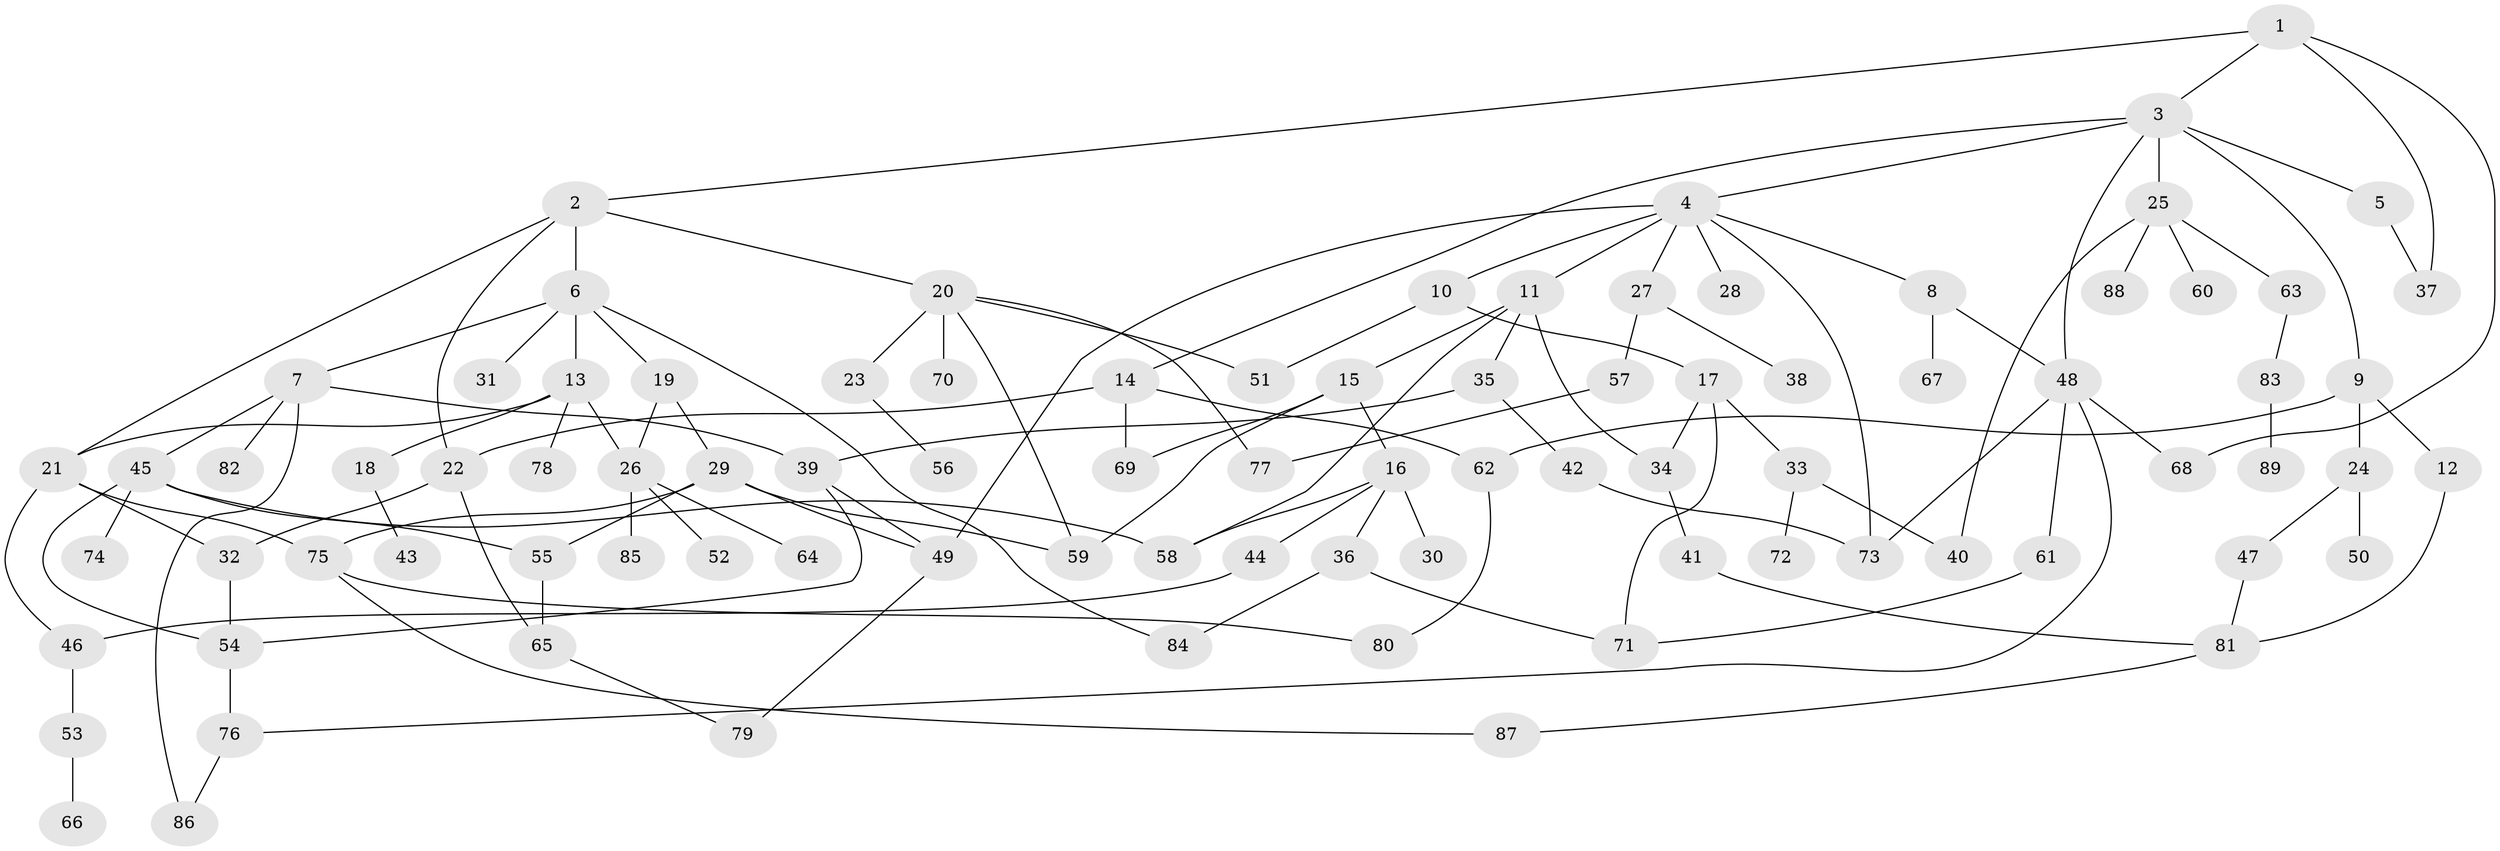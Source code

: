 // coarse degree distribution, {3: 0.17777777777777778, 9: 0.022222222222222223, 6: 0.044444444444444446, 7: 0.044444444444444446, 5: 0.06666666666666667, 8: 0.044444444444444446, 2: 0.2, 4: 0.2222222222222222, 1: 0.17777777777777778}
// Generated by graph-tools (version 1.1) at 2025/48/03/04/25 22:48:58]
// undirected, 89 vertices, 126 edges
graph export_dot {
  node [color=gray90,style=filled];
  1;
  2;
  3;
  4;
  5;
  6;
  7;
  8;
  9;
  10;
  11;
  12;
  13;
  14;
  15;
  16;
  17;
  18;
  19;
  20;
  21;
  22;
  23;
  24;
  25;
  26;
  27;
  28;
  29;
  30;
  31;
  32;
  33;
  34;
  35;
  36;
  37;
  38;
  39;
  40;
  41;
  42;
  43;
  44;
  45;
  46;
  47;
  48;
  49;
  50;
  51;
  52;
  53;
  54;
  55;
  56;
  57;
  58;
  59;
  60;
  61;
  62;
  63;
  64;
  65;
  66;
  67;
  68;
  69;
  70;
  71;
  72;
  73;
  74;
  75;
  76;
  77;
  78;
  79;
  80;
  81;
  82;
  83;
  84;
  85;
  86;
  87;
  88;
  89;
  1 -- 2;
  1 -- 3;
  1 -- 68;
  1 -- 37;
  2 -- 6;
  2 -- 20;
  2 -- 21;
  2 -- 22;
  3 -- 4;
  3 -- 5;
  3 -- 9;
  3 -- 14;
  3 -- 25;
  3 -- 48;
  4 -- 8;
  4 -- 10;
  4 -- 11;
  4 -- 27;
  4 -- 28;
  4 -- 49;
  4 -- 73;
  5 -- 37;
  6 -- 7;
  6 -- 13;
  6 -- 19;
  6 -- 31;
  6 -- 84;
  7 -- 45;
  7 -- 82;
  7 -- 86;
  7 -- 39;
  8 -- 48;
  8 -- 67;
  9 -- 12;
  9 -- 24;
  9 -- 62;
  10 -- 17;
  10 -- 51;
  11 -- 15;
  11 -- 35;
  11 -- 58;
  11 -- 34;
  12 -- 81;
  13 -- 18;
  13 -- 78;
  13 -- 26;
  13 -- 21;
  14 -- 62;
  14 -- 69;
  14 -- 22;
  15 -- 16;
  15 -- 69;
  15 -- 59;
  16 -- 30;
  16 -- 36;
  16 -- 44;
  16 -- 58;
  17 -- 33;
  17 -- 34;
  17 -- 71;
  18 -- 43;
  19 -- 26;
  19 -- 29;
  20 -- 23;
  20 -- 51;
  20 -- 70;
  20 -- 77;
  20 -- 59;
  21 -- 32;
  21 -- 75;
  21 -- 46;
  22 -- 65;
  22 -- 32;
  23 -- 56;
  24 -- 47;
  24 -- 50;
  25 -- 40;
  25 -- 60;
  25 -- 63;
  25 -- 88;
  26 -- 52;
  26 -- 64;
  26 -- 85;
  27 -- 38;
  27 -- 57;
  29 -- 59;
  29 -- 75;
  29 -- 49;
  29 -- 55;
  32 -- 54;
  33 -- 72;
  33 -- 40;
  34 -- 41;
  35 -- 39;
  35 -- 42;
  36 -- 84;
  36 -- 71;
  39 -- 54;
  39 -- 49;
  41 -- 81;
  42 -- 73;
  44 -- 46;
  45 -- 54;
  45 -- 55;
  45 -- 74;
  45 -- 58;
  46 -- 53;
  47 -- 81;
  48 -- 61;
  48 -- 68;
  48 -- 73;
  48 -- 76;
  49 -- 79;
  53 -- 66;
  54 -- 76;
  55 -- 65;
  57 -- 77;
  61 -- 71;
  62 -- 80;
  63 -- 83;
  65 -- 79;
  75 -- 80;
  75 -- 87;
  76 -- 86;
  81 -- 87;
  83 -- 89;
}
